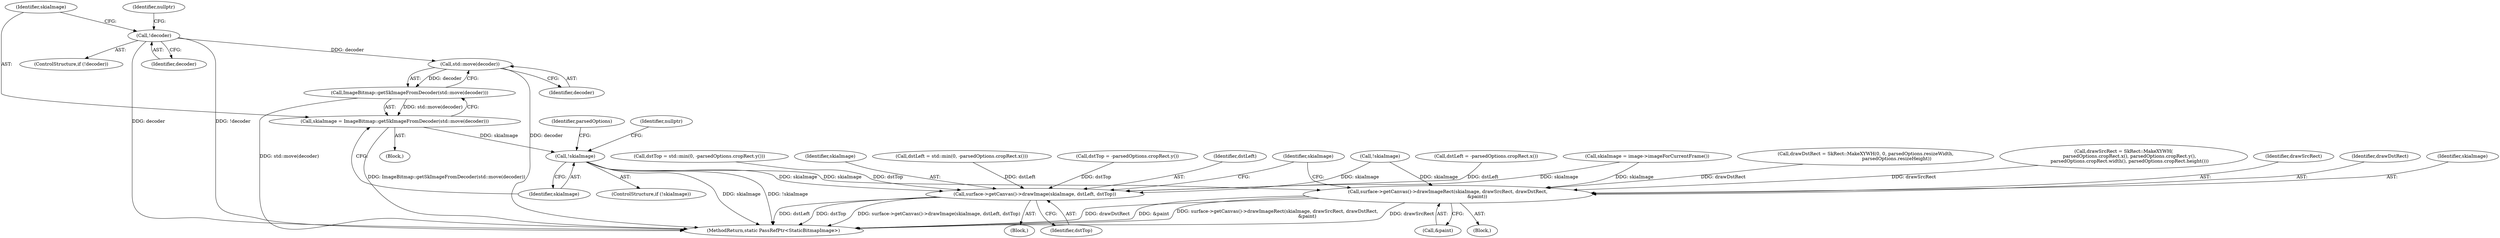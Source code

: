 digraph "0_Chrome_d59a4441697f6253e7dc3f7ae5caad6e5fd2c778_1@API" {
"1000205" [label="(Call,std::move(decoder))"];
"1000198" [label="(Call,!decoder)"];
"1000204" [label="(Call,ImageBitmap::getSkImageFromDecoder(std::move(decoder)))"];
"1000202" [label="(Call,skiaImage = ImageBitmap::getSkImageFromDecoder(std::move(decoder)))"];
"1000208" [label="(Call,!skiaImage)"];
"1000352" [label="(Call,surface->getCanvas()->drawImageRect(skiaImage, drawSrcRect, drawDstRect,\n                                        &paint))"];
"1000360" [label="(Call,surface->getCanvas()->drawImage(skiaImage, dstLeft, dstTop))"];
"1000199" [label="(Identifier,decoder)"];
"1000202" [label="(Call,skiaImage = ImageBitmap::getSkImageFromDecoder(std::move(decoder)))"];
"1000208" [label="(Call,!skiaImage)"];
"1000288" [label="(Call,dstTop = std::min(0, -parsedOptions.cropRect.y()))"];
"1000336" [label="(Call,drawDstRect = SkRect::MakeXYWH(0, 0, parsedOptions.resizeWidth,\n                                          parsedOptions.resizeHeight))"];
"1000207" [label="(ControlStructure,if (!skiaImage))"];
"1000352" [label="(Call,surface->getCanvas()->drawImageRect(skiaImage, drawSrcRect, drawDstRect,\n                                        &paint))"];
"1000361" [label="(Identifier,skiaImage)"];
"1000281" [label="(Call,dstLeft = std::min(0, -parsedOptions.cropRect.x()))"];
"1000197" [label="(ControlStructure,if (!decoder))"];
"1000306" [label="(Call,dstTop = -parsedOptions.cropRect.y())"];
"1000326" [label="(Block,)"];
"1000216" [label="(Identifier,parsedOptions)"];
"1000328" [label="(Call,drawSrcRect = SkRect::MakeXYWH(\n        parsedOptions.cropRect.x(), parsedOptions.cropRect.y(),\n        parsedOptions.cropRect.width(), parsedOptions.cropRect.height()))"];
"1000356" [label="(Call,&paint)"];
"1000354" [label="(Identifier,drawSrcRect)"];
"1000203" [label="(Identifier,skiaImage)"];
"1000388" [label="(MethodReturn,static PassRefPtr<StaticBitmapImage>)"];
"1000362" [label="(Identifier,dstLeft)"];
"1000359" [label="(Block,)"];
"1000360" [label="(Call,surface->getCanvas()->drawImage(skiaImage, dstLeft, dstTop))"];
"1000211" [label="(Identifier,nullptr)"];
"1000363" [label="(Identifier,dstTop)"];
"1000204" [label="(Call,ImageBitmap::getSkImageFromDecoder(std::move(decoder)))"];
"1000355" [label="(Identifier,drawDstRect)"];
"1000365" [label="(Identifier,skiaImage)"];
"1000201" [label="(Identifier,nullptr)"];
"1000205" [label="(Call,std::move(decoder))"];
"1000353" [label="(Identifier,skiaImage)"];
"1000206" [label="(Identifier,decoder)"];
"1000195" [label="(Block,)"];
"1000185" [label="(Call,!skiaImage)"];
"1000298" [label="(Call,dstLeft = -parsedOptions.cropRect.x())"];
"1000198" [label="(Call,!decoder)"];
"1000209" [label="(Identifier,skiaImage)"];
"1000171" [label="(Call,skiaImage = image->imageForCurrentFrame())"];
"1000205" -> "1000204"  [label="AST: "];
"1000205" -> "1000206"  [label="CFG: "];
"1000206" -> "1000205"  [label="AST: "];
"1000204" -> "1000205"  [label="CFG: "];
"1000205" -> "1000388"  [label="DDG: decoder"];
"1000205" -> "1000204"  [label="DDG: decoder"];
"1000198" -> "1000205"  [label="DDG: decoder"];
"1000198" -> "1000197"  [label="AST: "];
"1000198" -> "1000199"  [label="CFG: "];
"1000199" -> "1000198"  [label="AST: "];
"1000201" -> "1000198"  [label="CFG: "];
"1000203" -> "1000198"  [label="CFG: "];
"1000198" -> "1000388"  [label="DDG: decoder"];
"1000198" -> "1000388"  [label="DDG: !decoder"];
"1000204" -> "1000202"  [label="AST: "];
"1000202" -> "1000204"  [label="CFG: "];
"1000204" -> "1000388"  [label="DDG: std::move(decoder)"];
"1000204" -> "1000202"  [label="DDG: std::move(decoder)"];
"1000202" -> "1000195"  [label="AST: "];
"1000203" -> "1000202"  [label="AST: "];
"1000209" -> "1000202"  [label="CFG: "];
"1000202" -> "1000388"  [label="DDG: ImageBitmap::getSkImageFromDecoder(std::move(decoder))"];
"1000202" -> "1000208"  [label="DDG: skiaImage"];
"1000208" -> "1000207"  [label="AST: "];
"1000208" -> "1000209"  [label="CFG: "];
"1000209" -> "1000208"  [label="AST: "];
"1000211" -> "1000208"  [label="CFG: "];
"1000216" -> "1000208"  [label="CFG: "];
"1000208" -> "1000388"  [label="DDG: skiaImage"];
"1000208" -> "1000388"  [label="DDG: !skiaImage"];
"1000208" -> "1000352"  [label="DDG: skiaImage"];
"1000208" -> "1000360"  [label="DDG: skiaImage"];
"1000352" -> "1000326"  [label="AST: "];
"1000352" -> "1000356"  [label="CFG: "];
"1000353" -> "1000352"  [label="AST: "];
"1000354" -> "1000352"  [label="AST: "];
"1000355" -> "1000352"  [label="AST: "];
"1000356" -> "1000352"  [label="AST: "];
"1000365" -> "1000352"  [label="CFG: "];
"1000352" -> "1000388"  [label="DDG: &paint"];
"1000352" -> "1000388"  [label="DDG: surface->getCanvas()->drawImageRect(skiaImage, drawSrcRect, drawDstRect,\n                                        &paint)"];
"1000352" -> "1000388"  [label="DDG: drawSrcRect"];
"1000352" -> "1000388"  [label="DDG: drawDstRect"];
"1000185" -> "1000352"  [label="DDG: skiaImage"];
"1000171" -> "1000352"  [label="DDG: skiaImage"];
"1000328" -> "1000352"  [label="DDG: drawSrcRect"];
"1000336" -> "1000352"  [label="DDG: drawDstRect"];
"1000360" -> "1000359"  [label="AST: "];
"1000360" -> "1000363"  [label="CFG: "];
"1000361" -> "1000360"  [label="AST: "];
"1000362" -> "1000360"  [label="AST: "];
"1000363" -> "1000360"  [label="AST: "];
"1000365" -> "1000360"  [label="CFG: "];
"1000360" -> "1000388"  [label="DDG: surface->getCanvas()->drawImage(skiaImage, dstLeft, dstTop)"];
"1000360" -> "1000388"  [label="DDG: dstLeft"];
"1000360" -> "1000388"  [label="DDG: dstTop"];
"1000185" -> "1000360"  [label="DDG: skiaImage"];
"1000171" -> "1000360"  [label="DDG: skiaImage"];
"1000281" -> "1000360"  [label="DDG: dstLeft"];
"1000298" -> "1000360"  [label="DDG: dstLeft"];
"1000306" -> "1000360"  [label="DDG: dstTop"];
"1000288" -> "1000360"  [label="DDG: dstTop"];
}

